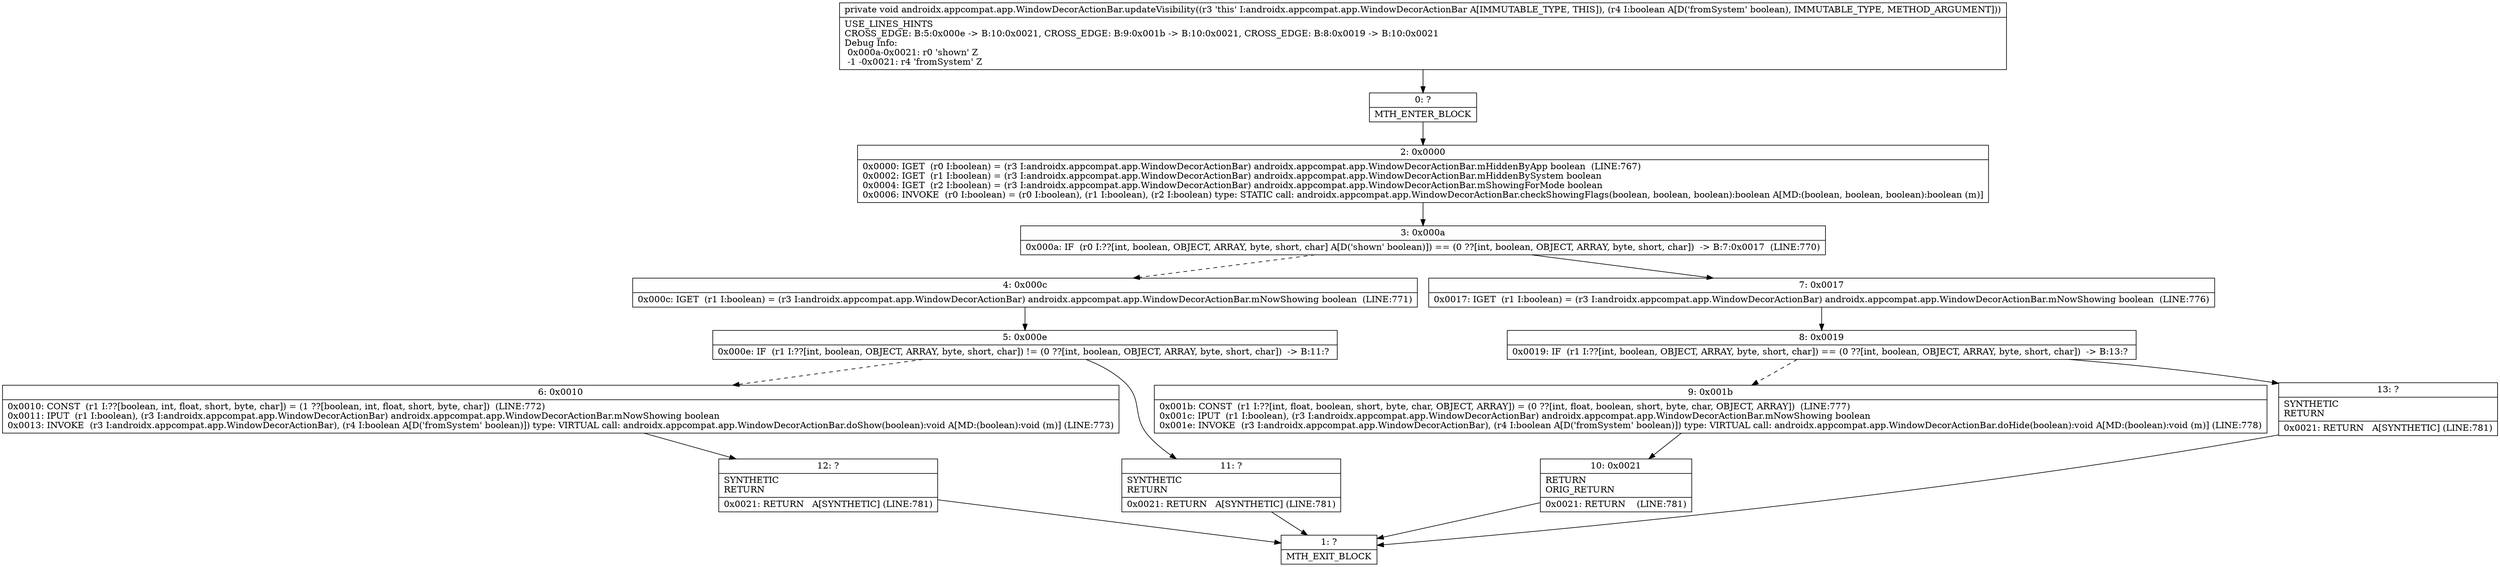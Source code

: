 digraph "CFG forandroidx.appcompat.app.WindowDecorActionBar.updateVisibility(Z)V" {
Node_0 [shape=record,label="{0\:\ ?|MTH_ENTER_BLOCK\l}"];
Node_2 [shape=record,label="{2\:\ 0x0000|0x0000: IGET  (r0 I:boolean) = (r3 I:androidx.appcompat.app.WindowDecorActionBar) androidx.appcompat.app.WindowDecorActionBar.mHiddenByApp boolean  (LINE:767)\l0x0002: IGET  (r1 I:boolean) = (r3 I:androidx.appcompat.app.WindowDecorActionBar) androidx.appcompat.app.WindowDecorActionBar.mHiddenBySystem boolean \l0x0004: IGET  (r2 I:boolean) = (r3 I:androidx.appcompat.app.WindowDecorActionBar) androidx.appcompat.app.WindowDecorActionBar.mShowingForMode boolean \l0x0006: INVOKE  (r0 I:boolean) = (r0 I:boolean), (r1 I:boolean), (r2 I:boolean) type: STATIC call: androidx.appcompat.app.WindowDecorActionBar.checkShowingFlags(boolean, boolean, boolean):boolean A[MD:(boolean, boolean, boolean):boolean (m)]\l}"];
Node_3 [shape=record,label="{3\:\ 0x000a|0x000a: IF  (r0 I:??[int, boolean, OBJECT, ARRAY, byte, short, char] A[D('shown' boolean)]) == (0 ??[int, boolean, OBJECT, ARRAY, byte, short, char])  \-\> B:7:0x0017  (LINE:770)\l}"];
Node_4 [shape=record,label="{4\:\ 0x000c|0x000c: IGET  (r1 I:boolean) = (r3 I:androidx.appcompat.app.WindowDecorActionBar) androidx.appcompat.app.WindowDecorActionBar.mNowShowing boolean  (LINE:771)\l}"];
Node_5 [shape=record,label="{5\:\ 0x000e|0x000e: IF  (r1 I:??[int, boolean, OBJECT, ARRAY, byte, short, char]) != (0 ??[int, boolean, OBJECT, ARRAY, byte, short, char])  \-\> B:11:? \l}"];
Node_6 [shape=record,label="{6\:\ 0x0010|0x0010: CONST  (r1 I:??[boolean, int, float, short, byte, char]) = (1 ??[boolean, int, float, short, byte, char])  (LINE:772)\l0x0011: IPUT  (r1 I:boolean), (r3 I:androidx.appcompat.app.WindowDecorActionBar) androidx.appcompat.app.WindowDecorActionBar.mNowShowing boolean \l0x0013: INVOKE  (r3 I:androidx.appcompat.app.WindowDecorActionBar), (r4 I:boolean A[D('fromSystem' boolean)]) type: VIRTUAL call: androidx.appcompat.app.WindowDecorActionBar.doShow(boolean):void A[MD:(boolean):void (m)] (LINE:773)\l}"];
Node_12 [shape=record,label="{12\:\ ?|SYNTHETIC\lRETURN\l|0x0021: RETURN   A[SYNTHETIC] (LINE:781)\l}"];
Node_1 [shape=record,label="{1\:\ ?|MTH_EXIT_BLOCK\l}"];
Node_11 [shape=record,label="{11\:\ ?|SYNTHETIC\lRETURN\l|0x0021: RETURN   A[SYNTHETIC] (LINE:781)\l}"];
Node_7 [shape=record,label="{7\:\ 0x0017|0x0017: IGET  (r1 I:boolean) = (r3 I:androidx.appcompat.app.WindowDecorActionBar) androidx.appcompat.app.WindowDecorActionBar.mNowShowing boolean  (LINE:776)\l}"];
Node_8 [shape=record,label="{8\:\ 0x0019|0x0019: IF  (r1 I:??[int, boolean, OBJECT, ARRAY, byte, short, char]) == (0 ??[int, boolean, OBJECT, ARRAY, byte, short, char])  \-\> B:13:? \l}"];
Node_9 [shape=record,label="{9\:\ 0x001b|0x001b: CONST  (r1 I:??[int, float, boolean, short, byte, char, OBJECT, ARRAY]) = (0 ??[int, float, boolean, short, byte, char, OBJECT, ARRAY])  (LINE:777)\l0x001c: IPUT  (r1 I:boolean), (r3 I:androidx.appcompat.app.WindowDecorActionBar) androidx.appcompat.app.WindowDecorActionBar.mNowShowing boolean \l0x001e: INVOKE  (r3 I:androidx.appcompat.app.WindowDecorActionBar), (r4 I:boolean A[D('fromSystem' boolean)]) type: VIRTUAL call: androidx.appcompat.app.WindowDecorActionBar.doHide(boolean):void A[MD:(boolean):void (m)] (LINE:778)\l}"];
Node_10 [shape=record,label="{10\:\ 0x0021|RETURN\lORIG_RETURN\l|0x0021: RETURN    (LINE:781)\l}"];
Node_13 [shape=record,label="{13\:\ ?|SYNTHETIC\lRETURN\l|0x0021: RETURN   A[SYNTHETIC] (LINE:781)\l}"];
MethodNode[shape=record,label="{private void androidx.appcompat.app.WindowDecorActionBar.updateVisibility((r3 'this' I:androidx.appcompat.app.WindowDecorActionBar A[IMMUTABLE_TYPE, THIS]), (r4 I:boolean A[D('fromSystem' boolean), IMMUTABLE_TYPE, METHOD_ARGUMENT]))  | USE_LINES_HINTS\lCROSS_EDGE: B:5:0x000e \-\> B:10:0x0021, CROSS_EDGE: B:9:0x001b \-\> B:10:0x0021, CROSS_EDGE: B:8:0x0019 \-\> B:10:0x0021\lDebug Info:\l  0x000a\-0x0021: r0 'shown' Z\l  \-1 \-0x0021: r4 'fromSystem' Z\l}"];
MethodNode -> Node_0;Node_0 -> Node_2;
Node_2 -> Node_3;
Node_3 -> Node_4[style=dashed];
Node_3 -> Node_7;
Node_4 -> Node_5;
Node_5 -> Node_6[style=dashed];
Node_5 -> Node_11;
Node_6 -> Node_12;
Node_12 -> Node_1;
Node_11 -> Node_1;
Node_7 -> Node_8;
Node_8 -> Node_9[style=dashed];
Node_8 -> Node_13;
Node_9 -> Node_10;
Node_10 -> Node_1;
Node_13 -> Node_1;
}

